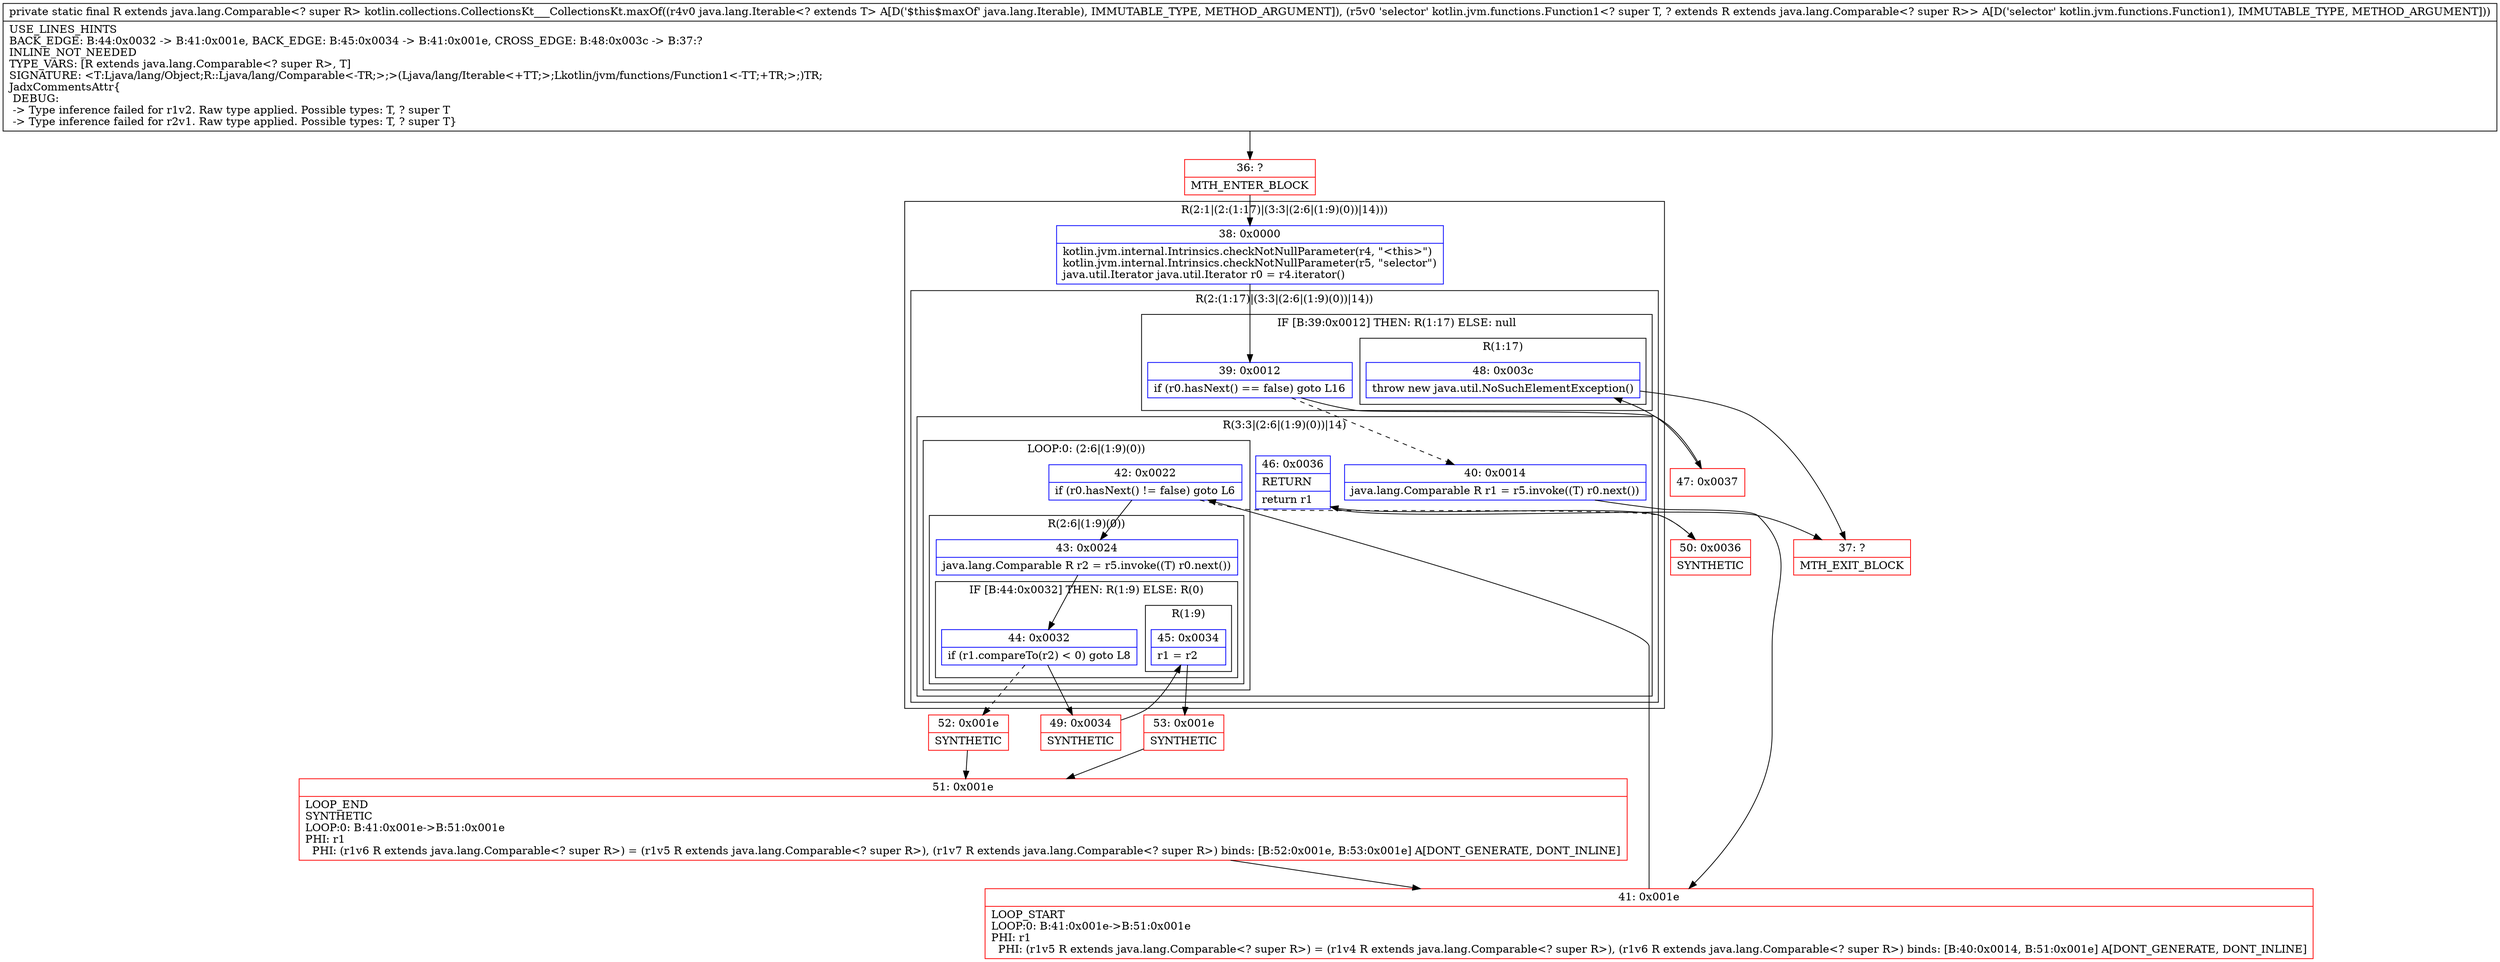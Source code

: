 digraph "CFG forkotlin.collections.CollectionsKt___CollectionsKt.maxOf(Ljava\/lang\/Iterable;Lkotlin\/jvm\/functions\/Function1;)Ljava\/lang\/Comparable;" {
subgraph cluster_Region_514959378 {
label = "R(2:1|(2:(1:17)|(3:3|(2:6|(1:9)(0))|14)))";
node [shape=record,color=blue];
Node_38 [shape=record,label="{38\:\ 0x0000|kotlin.jvm.internal.Intrinsics.checkNotNullParameter(r4, \"\<this\>\")\lkotlin.jvm.internal.Intrinsics.checkNotNullParameter(r5, \"selector\")\ljava.util.Iterator java.util.Iterator r0 = r4.iterator()\l}"];
subgraph cluster_Region_1638444722 {
label = "R(2:(1:17)|(3:3|(2:6|(1:9)(0))|14))";
node [shape=record,color=blue];
subgraph cluster_IfRegion_90442289 {
label = "IF [B:39:0x0012] THEN: R(1:17) ELSE: null";
node [shape=record,color=blue];
Node_39 [shape=record,label="{39\:\ 0x0012|if (r0.hasNext() == false) goto L16\l}"];
subgraph cluster_Region_403479585 {
label = "R(1:17)";
node [shape=record,color=blue];
Node_48 [shape=record,label="{48\:\ 0x003c|throw new java.util.NoSuchElementException()\l}"];
}
}
subgraph cluster_Region_1967844669 {
label = "R(3:3|(2:6|(1:9)(0))|14)";
node [shape=record,color=blue];
Node_40 [shape=record,label="{40\:\ 0x0014|java.lang.Comparable R r1 = r5.invoke((T) r0.next())\l}"];
subgraph cluster_LoopRegion_856385608 {
label = "LOOP:0: (2:6|(1:9)(0))";
node [shape=record,color=blue];
Node_42 [shape=record,label="{42\:\ 0x0022|if (r0.hasNext() != false) goto L6\l}"];
subgraph cluster_Region_543799043 {
label = "R(2:6|(1:9)(0))";
node [shape=record,color=blue];
Node_43 [shape=record,label="{43\:\ 0x0024|java.lang.Comparable R r2 = r5.invoke((T) r0.next())\l}"];
subgraph cluster_IfRegion_662188602 {
label = "IF [B:44:0x0032] THEN: R(1:9) ELSE: R(0)";
node [shape=record,color=blue];
Node_44 [shape=record,label="{44\:\ 0x0032|if (r1.compareTo(r2) \< 0) goto L8\l}"];
subgraph cluster_Region_100205757 {
label = "R(1:9)";
node [shape=record,color=blue];
Node_45 [shape=record,label="{45\:\ 0x0034|r1 = r2\l}"];
}
subgraph cluster_Region_1011960688 {
label = "R(0)";
node [shape=record,color=blue];
}
}
}
}
Node_46 [shape=record,label="{46\:\ 0x0036|RETURN\l|return r1\l}"];
}
}
}
Node_36 [shape=record,color=red,label="{36\:\ ?|MTH_ENTER_BLOCK\l}"];
Node_41 [shape=record,color=red,label="{41\:\ 0x001e|LOOP_START\lLOOP:0: B:41:0x001e\-\>B:51:0x001e\lPHI: r1 \l  PHI: (r1v5 R extends java.lang.Comparable\<? super R\>) = (r1v4 R extends java.lang.Comparable\<? super R\>), (r1v6 R extends java.lang.Comparable\<? super R\>) binds: [B:40:0x0014, B:51:0x001e] A[DONT_GENERATE, DONT_INLINE]\l}"];
Node_49 [shape=record,color=red,label="{49\:\ 0x0034|SYNTHETIC\l}"];
Node_53 [shape=record,color=red,label="{53\:\ 0x001e|SYNTHETIC\l}"];
Node_51 [shape=record,color=red,label="{51\:\ 0x001e|LOOP_END\lSYNTHETIC\lLOOP:0: B:41:0x001e\-\>B:51:0x001e\lPHI: r1 \l  PHI: (r1v6 R extends java.lang.Comparable\<? super R\>) = (r1v5 R extends java.lang.Comparable\<? super R\>), (r1v7 R extends java.lang.Comparable\<? super R\>) binds: [B:52:0x001e, B:53:0x001e] A[DONT_GENERATE, DONT_INLINE]\l}"];
Node_52 [shape=record,color=red,label="{52\:\ 0x001e|SYNTHETIC\l}"];
Node_50 [shape=record,color=red,label="{50\:\ 0x0036|SYNTHETIC\l}"];
Node_37 [shape=record,color=red,label="{37\:\ ?|MTH_EXIT_BLOCK\l}"];
Node_47 [shape=record,color=red,label="{47\:\ 0x0037}"];
MethodNode[shape=record,label="{private static final R extends java.lang.Comparable\<? super R\> kotlin.collections.CollectionsKt___CollectionsKt.maxOf((r4v0 java.lang.Iterable\<? extends T\> A[D('$this$maxOf' java.lang.Iterable), IMMUTABLE_TYPE, METHOD_ARGUMENT]), (r5v0 'selector' kotlin.jvm.functions.Function1\<? super T, ? extends R extends java.lang.Comparable\<? super R\>\> A[D('selector' kotlin.jvm.functions.Function1), IMMUTABLE_TYPE, METHOD_ARGUMENT]))  | USE_LINES_HINTS\lBACK_EDGE: B:44:0x0032 \-\> B:41:0x001e, BACK_EDGE: B:45:0x0034 \-\> B:41:0x001e, CROSS_EDGE: B:48:0x003c \-\> B:37:?\lINLINE_NOT_NEEDED\lTYPE_VARS: [R extends java.lang.Comparable\<? super R\>, T]\lSIGNATURE: \<T:Ljava\/lang\/Object;R::Ljava\/lang\/Comparable\<\-TR;\>;\>(Ljava\/lang\/Iterable\<+TT;\>;Lkotlin\/jvm\/functions\/Function1\<\-TT;+TR;\>;)TR;\lJadxCommentsAttr\{\l DEBUG: \l \-\> Type inference failed for r1v2. Raw type applied. Possible types: T, ? super T\l \-\> Type inference failed for r2v1. Raw type applied. Possible types: T, ? super T\}\l}"];
MethodNode -> Node_36;Node_38 -> Node_39;
Node_39 -> Node_40[style=dashed];
Node_39 -> Node_47;
Node_48 -> Node_37;
Node_40 -> Node_41;
Node_42 -> Node_43;
Node_42 -> Node_50[style=dashed];
Node_43 -> Node_44;
Node_44 -> Node_49;
Node_44 -> Node_52[style=dashed];
Node_45 -> Node_53;
Node_46 -> Node_37;
Node_36 -> Node_38;
Node_41 -> Node_42;
Node_49 -> Node_45;
Node_53 -> Node_51;
Node_51 -> Node_41;
Node_52 -> Node_51;
Node_50 -> Node_46;
Node_47 -> Node_48;
}

